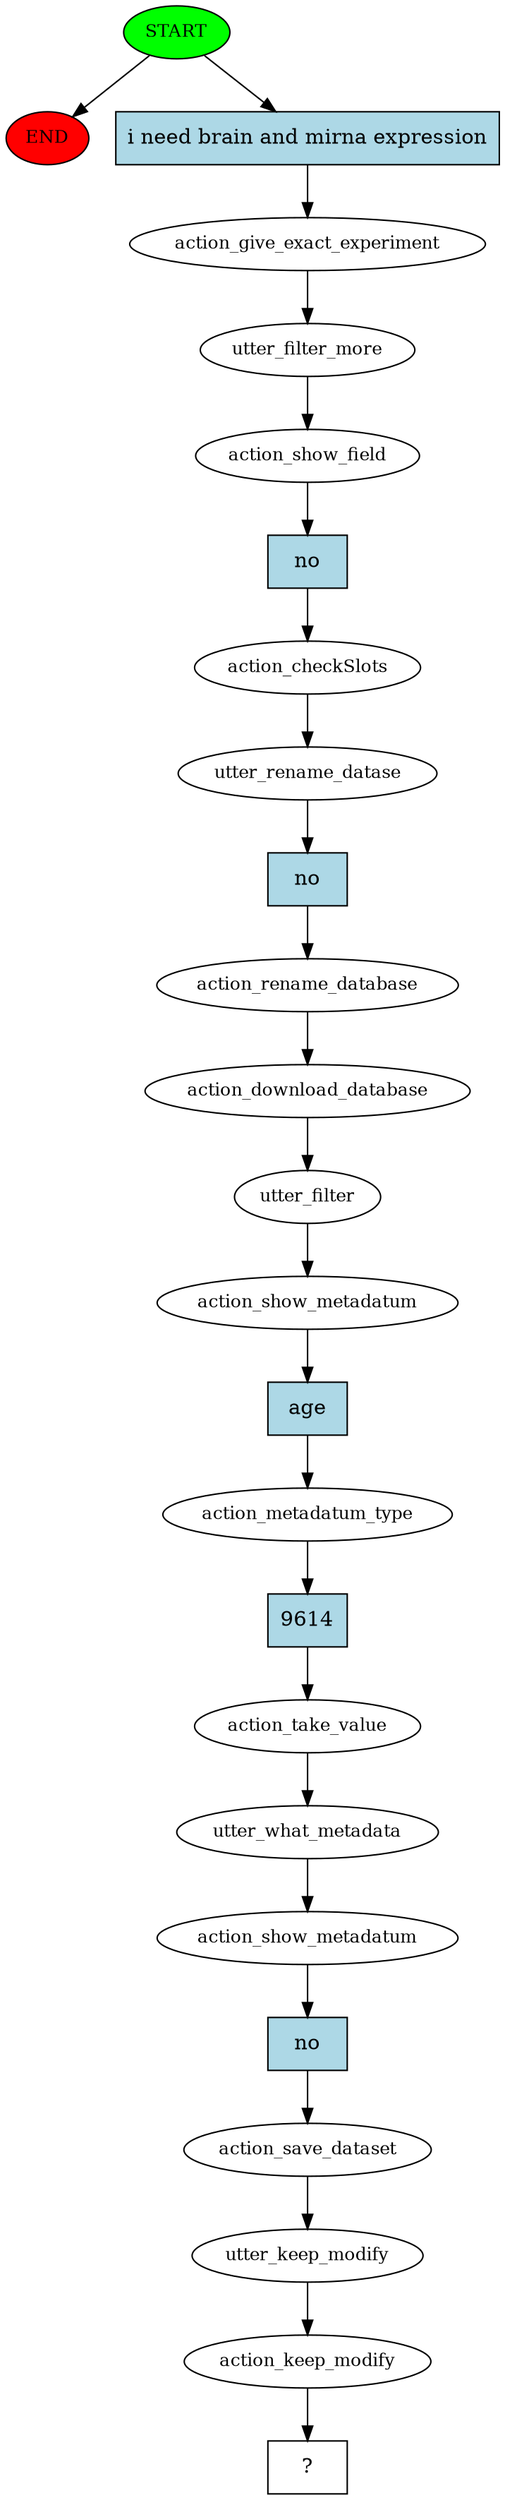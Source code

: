 digraph  {
0 [class="start active", fillcolor=green, fontsize=12, label=START, style=filled];
"-1" [class=end, fillcolor=red, fontsize=12, label=END, style=filled];
1 [class=active, fontsize=12, label=action_give_exact_experiment];
2 [class=active, fontsize=12, label=utter_filter_more];
3 [class=active, fontsize=12, label=action_show_field];
4 [class=active, fontsize=12, label=action_checkSlots];
5 [class=active, fontsize=12, label=utter_rename_datase];
6 [class=active, fontsize=12, label=action_rename_database];
7 [class=active, fontsize=12, label=action_download_database];
8 [class=active, fontsize=12, label=utter_filter];
9 [class=active, fontsize=12, label=action_show_metadatum];
10 [class=active, fontsize=12, label=action_metadatum_type];
11 [class=active, fontsize=12, label=action_take_value];
12 [class=active, fontsize=12, label=utter_what_metadata];
13 [class=active, fontsize=12, label=action_show_metadatum];
14 [class=active, fontsize=12, label=action_save_dataset];
15 [class=active, fontsize=12, label=utter_keep_modify];
16 [class=active, fontsize=12, label=action_keep_modify];
17 [class="intent dashed active", label="  ?  ", shape=rect];
18 [class="intent active", fillcolor=lightblue, label="i need brain and mirna expression", shape=rect, style=filled];
19 [class="intent active", fillcolor=lightblue, label=no, shape=rect, style=filled];
20 [class="intent active", fillcolor=lightblue, label=no, shape=rect, style=filled];
21 [class="intent active", fillcolor=lightblue, label=age, shape=rect, style=filled];
22 [class="intent active", fillcolor=lightblue, label=9614, shape=rect, style=filled];
23 [class="intent active", fillcolor=lightblue, label=no, shape=rect, style=filled];
0 -> "-1"  [class="", key=NONE, label=""];
0 -> 18  [class=active, key=0];
1 -> 2  [class=active, key=NONE, label=""];
2 -> 3  [class=active, key=NONE, label=""];
3 -> 19  [class=active, key=0];
4 -> 5  [class=active, key=NONE, label=""];
5 -> 20  [class=active, key=0];
6 -> 7  [class=active, key=NONE, label=""];
7 -> 8  [class=active, key=NONE, label=""];
8 -> 9  [class=active, key=NONE, label=""];
9 -> 21  [class=active, key=0];
10 -> 22  [class=active, key=0];
11 -> 12  [class=active, key=NONE, label=""];
12 -> 13  [class=active, key=NONE, label=""];
13 -> 23  [class=active, key=0];
14 -> 15  [class=active, key=NONE, label=""];
15 -> 16  [class=active, key=NONE, label=""];
16 -> 17  [class=active, key=NONE, label=""];
18 -> 1  [class=active, key=0];
19 -> 4  [class=active, key=0];
20 -> 6  [class=active, key=0];
21 -> 10  [class=active, key=0];
22 -> 11  [class=active, key=0];
23 -> 14  [class=active, key=0];
}
